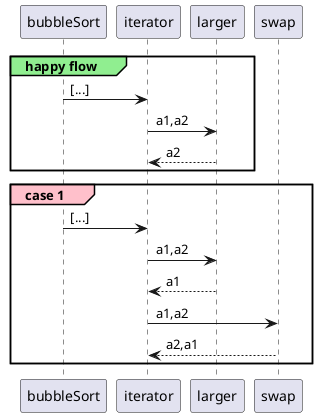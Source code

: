 @startuml
participant bubbleSort as Foo
participant iterator  as Foo1
participant larger  as Foo2
participant swap as Foo3

group#lightgreen happy flow
Foo -> Foo1 : [...]
Foo1 -> Foo2 : a1,a2
Foo1 <-- Foo2 : a2
end


group#pink case 1
Foo -> Foo1 : [...]
Foo1 -> Foo2 : a1,a2
Foo1 <-- Foo2 : a1
Foo1 -> Foo3 : a1,a2
Foo1 <-- Foo3 : a2,a1
end


@enduml
